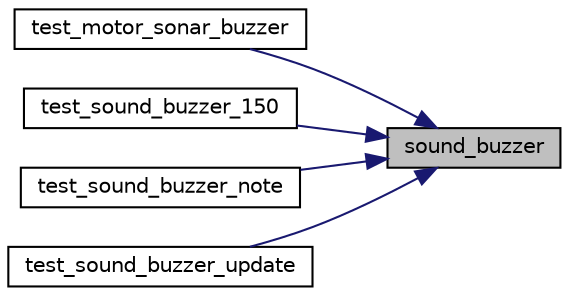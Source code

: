 digraph "sound_buzzer"
{
 // LATEX_PDF_SIZE
  edge [fontname="Helvetica",fontsize="10",labelfontname="Helvetica",labelfontsize="10"];
  node [fontname="Helvetica",fontsize="10",shape=record];
  rankdir="RL";
  Node1 [label="sound_buzzer",height=0.2,width=0.4,color="black", fillcolor="grey75", style="filled", fontcolor="black",tooltip="ブザー駆動用の周波数可変の矩形波出力指示"];
  Node1 -> Node2 [dir="back",color="midnightblue",fontsize="10",style="solid",fontname="Helvetica"];
  Node2 [label="test_motor_sonar_buzzer",height=0.2,width=0.4,color="black", fillcolor="white", style="filled",URL="$test__function_8c.html#a77da2649ba5f4f36ea1ed332d3df7d66",tooltip=" "];
  Node1 -> Node3 [dir="back",color="midnightblue",fontsize="10",style="solid",fontname="Helvetica"];
  Node3 [label="test_sound_buzzer_150",height=0.2,width=0.4,color="black", fillcolor="white", style="filled",URL="$test__function_8c.html#a3addf62be1d2a471e45112e27b4fdea2",tooltip=" "];
  Node1 -> Node4 [dir="back",color="midnightblue",fontsize="10",style="solid",fontname="Helvetica"];
  Node4 [label="test_sound_buzzer_note",height=0.2,width=0.4,color="black", fillcolor="white", style="filled",URL="$test__function_8c.html#a92509728359db413b38511d0305a594d",tooltip="shooting star song!!!"];
  Node1 -> Node5 [dir="back",color="midnightblue",fontsize="10",style="solid",fontname="Helvetica"];
  Node5 [label="test_sound_buzzer_update",height=0.2,width=0.4,color="black", fillcolor="white", style="filled",URL="$test__function_8c.html#ad48ed198b3c55ed6a845c401cdcd3477",tooltip=" "];
}
